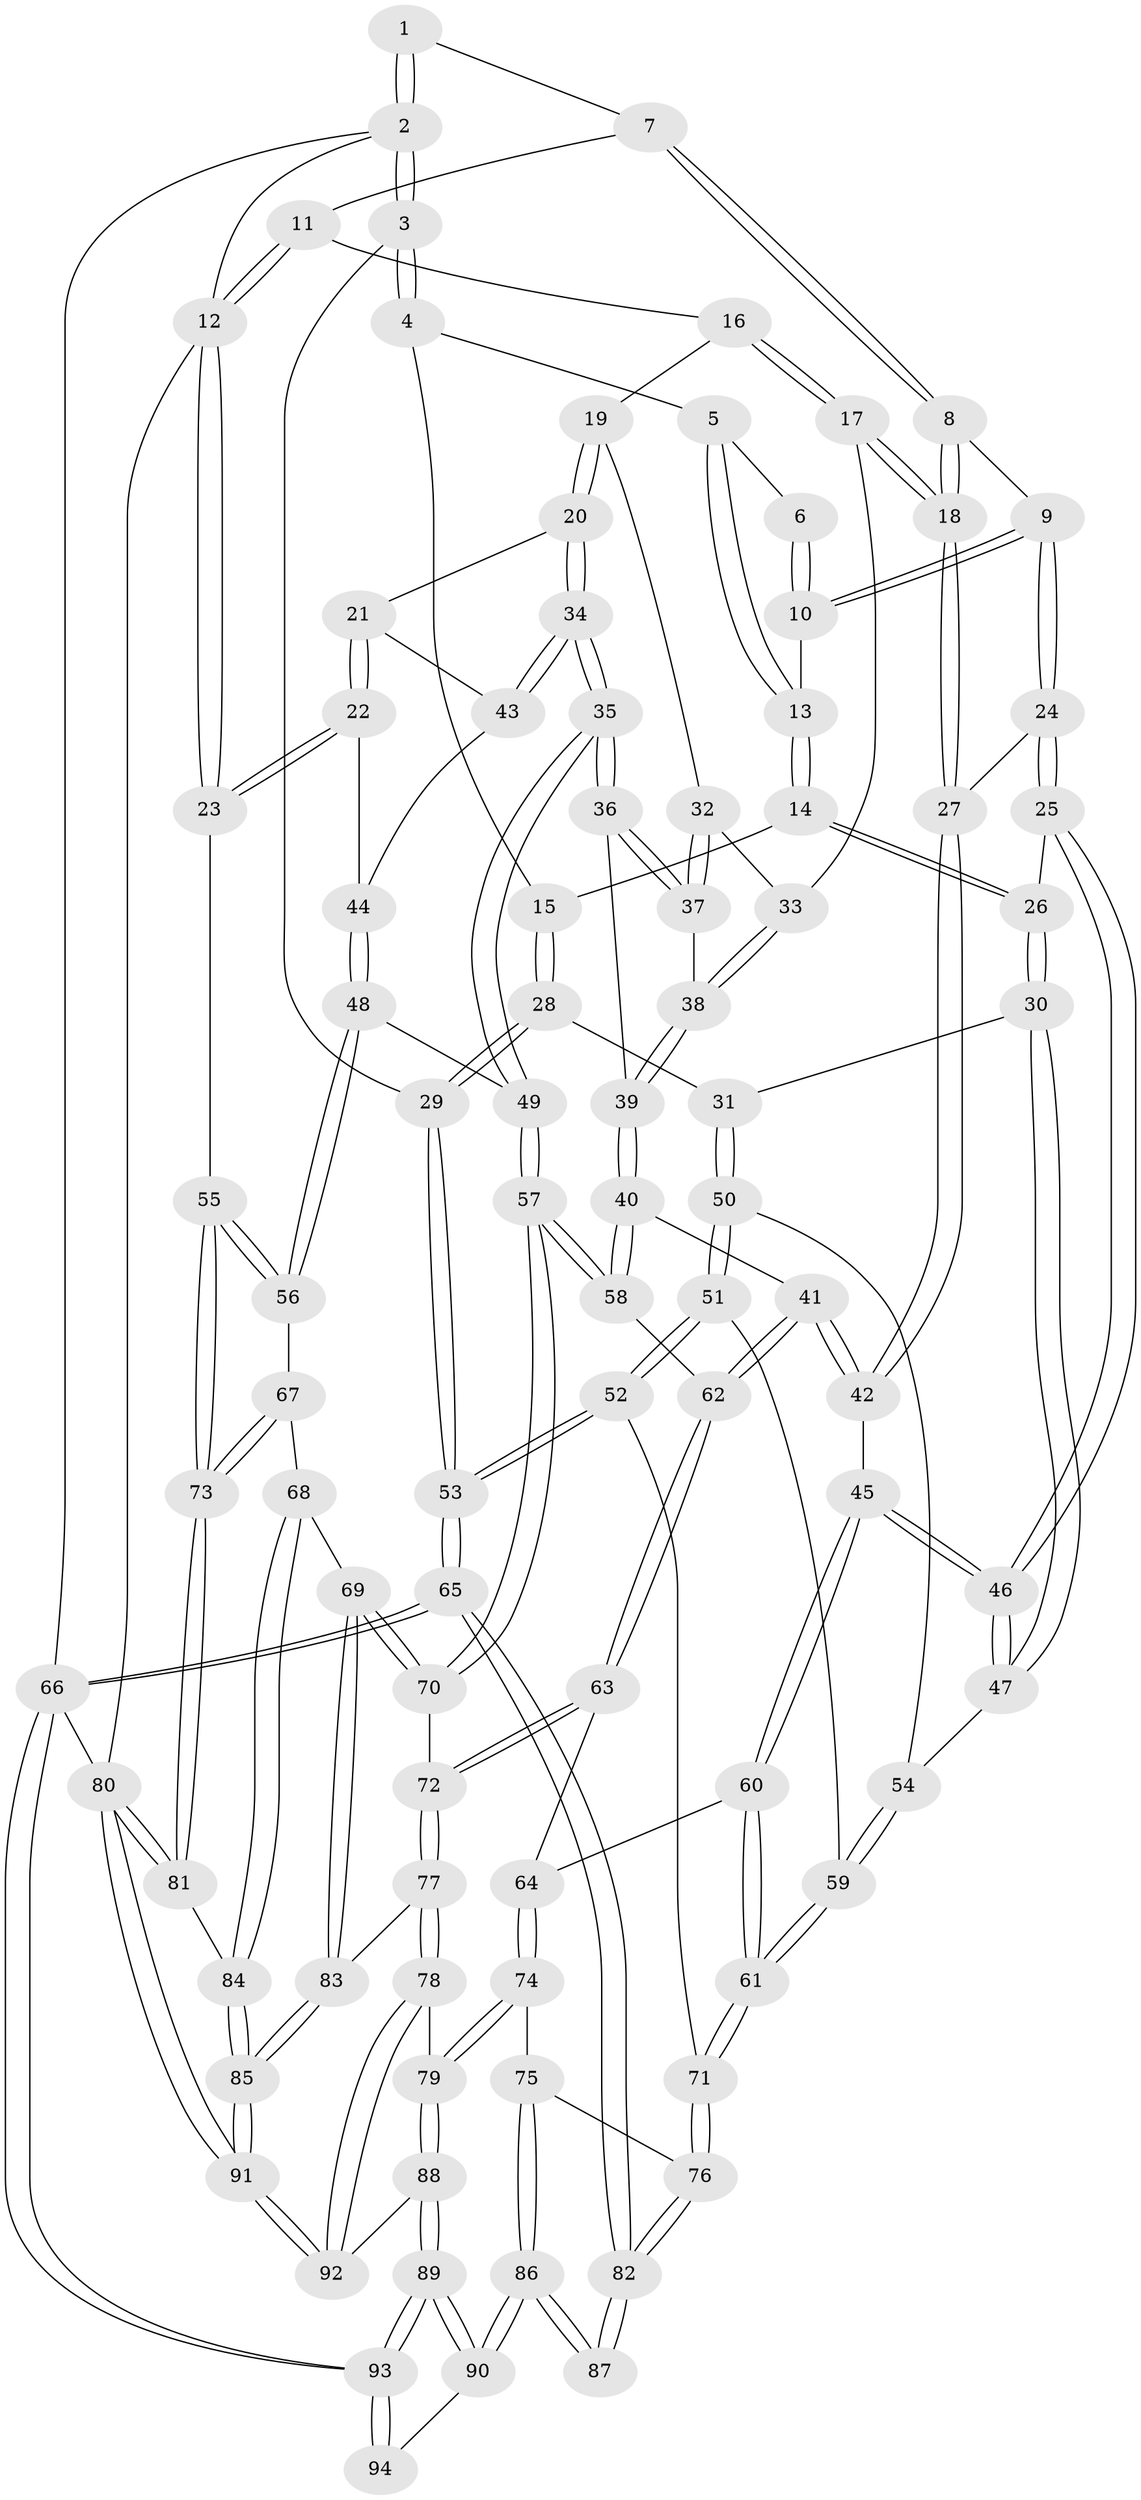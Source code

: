 // Generated by graph-tools (version 1.1) at 2025/59/03/09/25 04:59:50]
// undirected, 94 vertices, 232 edges
graph export_dot {
graph [start="1"]
  node [color=gray90,style=filled];
  1 [pos="+0.22882960887634457+0"];
  2 [pos="+0+0"];
  3 [pos="+0+0"];
  4 [pos="+0.07790177752449322+0.07995722833274048"];
  5 [pos="+0.09679355821476884+0.07818419982448237"];
  6 [pos="+0.1765240967373357+0"];
  7 [pos="+0.3739752288892602+0"];
  8 [pos="+0.3208765394416144+0.11245560586821837"];
  9 [pos="+0.2769861268692246+0.1361230524834074"];
  10 [pos="+0.2190171877625155+0.12045237481216324"];
  11 [pos="+0.6617652719954089+0"];
  12 [pos="+1+0"];
  13 [pos="+0.16639790199501764+0.13245334124616187"];
  14 [pos="+0.13704094166818087+0.19348745982096074"];
  15 [pos="+0.07827804612111139+0.195682957763733"];
  16 [pos="+0.6657710734200984+0"];
  17 [pos="+0.5267389147883923+0.14530074603469226"];
  18 [pos="+0.4342325013530749+0.18384771738653272"];
  19 [pos="+0.7880633284069712+0.10094373846278204"];
  20 [pos="+0.855292044470863+0.16101748674484953"];
  21 [pos="+0.9672093162007868+0.1809507328764031"];
  22 [pos="+1+0.1966128485662578"];
  23 [pos="+1+0.17790402557442714"];
  24 [pos="+0.25059766103655234+0.27819960357433193"];
  25 [pos="+0.23636532119189735+0.29519333894787353"];
  26 [pos="+0.1839751145474859+0.2888859291484478"];
  27 [pos="+0.4127498366322056+0.2608712737062483"];
  28 [pos="+0+0.2609002735073335"];
  29 [pos="+0+0.2151348759818348"];
  30 [pos="+0.10535909771402921+0.32809551800466374"];
  31 [pos="+0.0795615237876988+0.33622874612848996"];
  32 [pos="+0.6952722131164781+0.21828725862544135"];
  33 [pos="+0.5605546256260503+0.20195909517682378"];
  34 [pos="+0.7928117349440749+0.3532159859603185"];
  35 [pos="+0.7862222634644354+0.3631463913848968"];
  36 [pos="+0.6875329866586474+0.3208702441051224"];
  37 [pos="+0.6881959688785554+0.2606310492721243"];
  38 [pos="+0.5666962874139797+0.23251184806180458"];
  39 [pos="+0.5771895766188335+0.3536606291900914"];
  40 [pos="+0.5242140508314954+0.42273462046874083"];
  41 [pos="+0.496942308049476+0.4216663193482608"];
  42 [pos="+0.4566505756766662+0.40423057580120797"];
  43 [pos="+0.8901281081092014+0.33622955974676666"];
  44 [pos="+0.9650972254280128+0.35682426666926864"];
  45 [pos="+0.29835561488289564+0.43933968963791886"];
  46 [pos="+0.2876370415545794+0.42804205090250136"];
  47 [pos="+0.19692858185312634+0.429295478682318"];
  48 [pos="+0.8985932771550567+0.4935499714007162"];
  49 [pos="+0.8052081487189418+0.47084335003701416"];
  50 [pos="+0.08151332812608028+0.40146662031937347"];
  51 [pos="+0.060311742604589644+0.44509828663622913"];
  52 [pos="+0+0.5488218006886295"];
  53 [pos="+0+0.5476763007250265"];
  54 [pos="+0.15734945676759554+0.4405851484676154"];
  55 [pos="+1+0.5617785479881866"];
  56 [pos="+0.941288234185238+0.5277128468295375"];
  57 [pos="+0.6706677843210797+0.5763402596330396"];
  58 [pos="+0.6518374469243554+0.5619653029912517"];
  59 [pos="+0.12403719140078531+0.5450230665835081"];
  60 [pos="+0.2728087649426968+0.5396293802261473"];
  61 [pos="+0.1418003422933921+0.6170313587956694"];
  62 [pos="+0.40873959428282686+0.6262368387267714"];
  63 [pos="+0.3958623329436184+0.6414032278056516"];
  64 [pos="+0.3910793272478335+0.6424746504150618"];
  65 [pos="+0+1"];
  66 [pos="+0+1"];
  67 [pos="+0.8918522099385962+0.6665067283994716"];
  68 [pos="+0.8242865016719428+0.7355935364662959"];
  69 [pos="+0.7073848919863812+0.7256116271094945"];
  70 [pos="+0.676148157525792+0.6670299255128226"];
  71 [pos="+0.13215193008471324+0.6321918092315809"];
  72 [pos="+0.5016799850018523+0.705209061559807"];
  73 [pos="+1+0.7768600488904347"];
  74 [pos="+0.3041888743786745+0.7974828070103057"];
  75 [pos="+0.24932661558240868+0.8004967081423368"];
  76 [pos="+0.1456847817367591+0.7079516543560955"];
  77 [pos="+0.46558362030289224+0.8333213280546272"];
  78 [pos="+0.43564047695816077+0.8596815568827093"];
  79 [pos="+0.3716989757774778+0.845781508461026"];
  80 [pos="+1+1"];
  81 [pos="+1+0.9299380416993499"];
  82 [pos="+0+0.8478937778393283"];
  83 [pos="+0.6825144408650093+0.8032348025240652"];
  84 [pos="+0.9025733570534907+0.8053468789992904"];
  85 [pos="+0.6970626270887468+1"];
  86 [pos="+0.22766754235256134+0.8441996730255987"];
  87 [pos="+0.1286909017862858+0.8928159428743243"];
  88 [pos="+0.27155479771312074+1"];
  89 [pos="+0.21977609957504077+1"];
  90 [pos="+0.22332163623670964+0.9685930151738686"];
  91 [pos="+0.6950675055771931+1"];
  92 [pos="+0.6181375771536723+1"];
  93 [pos="+0.007222246499740843+1"];
  94 [pos="+0.12203536138923705+0.9238092495601063"];
  1 -- 2;
  1 -- 2;
  1 -- 7;
  2 -- 3;
  2 -- 3;
  2 -- 12;
  2 -- 66;
  3 -- 4;
  3 -- 4;
  3 -- 29;
  4 -- 5;
  4 -- 15;
  5 -- 6;
  5 -- 13;
  5 -- 13;
  6 -- 10;
  6 -- 10;
  7 -- 8;
  7 -- 8;
  7 -- 11;
  8 -- 9;
  8 -- 18;
  8 -- 18;
  9 -- 10;
  9 -- 10;
  9 -- 24;
  9 -- 24;
  10 -- 13;
  11 -- 12;
  11 -- 12;
  11 -- 16;
  12 -- 23;
  12 -- 23;
  12 -- 80;
  13 -- 14;
  13 -- 14;
  14 -- 15;
  14 -- 26;
  14 -- 26;
  15 -- 28;
  15 -- 28;
  16 -- 17;
  16 -- 17;
  16 -- 19;
  17 -- 18;
  17 -- 18;
  17 -- 33;
  18 -- 27;
  18 -- 27;
  19 -- 20;
  19 -- 20;
  19 -- 32;
  20 -- 21;
  20 -- 34;
  20 -- 34;
  21 -- 22;
  21 -- 22;
  21 -- 43;
  22 -- 23;
  22 -- 23;
  22 -- 44;
  23 -- 55;
  24 -- 25;
  24 -- 25;
  24 -- 27;
  25 -- 26;
  25 -- 46;
  25 -- 46;
  26 -- 30;
  26 -- 30;
  27 -- 42;
  27 -- 42;
  28 -- 29;
  28 -- 29;
  28 -- 31;
  29 -- 53;
  29 -- 53;
  30 -- 31;
  30 -- 47;
  30 -- 47;
  31 -- 50;
  31 -- 50;
  32 -- 33;
  32 -- 37;
  32 -- 37;
  33 -- 38;
  33 -- 38;
  34 -- 35;
  34 -- 35;
  34 -- 43;
  34 -- 43;
  35 -- 36;
  35 -- 36;
  35 -- 49;
  35 -- 49;
  36 -- 37;
  36 -- 37;
  36 -- 39;
  37 -- 38;
  38 -- 39;
  38 -- 39;
  39 -- 40;
  39 -- 40;
  40 -- 41;
  40 -- 58;
  40 -- 58;
  41 -- 42;
  41 -- 42;
  41 -- 62;
  41 -- 62;
  42 -- 45;
  43 -- 44;
  44 -- 48;
  44 -- 48;
  45 -- 46;
  45 -- 46;
  45 -- 60;
  45 -- 60;
  46 -- 47;
  46 -- 47;
  47 -- 54;
  48 -- 49;
  48 -- 56;
  48 -- 56;
  49 -- 57;
  49 -- 57;
  50 -- 51;
  50 -- 51;
  50 -- 54;
  51 -- 52;
  51 -- 52;
  51 -- 59;
  52 -- 53;
  52 -- 53;
  52 -- 71;
  53 -- 65;
  53 -- 65;
  54 -- 59;
  54 -- 59;
  55 -- 56;
  55 -- 56;
  55 -- 73;
  55 -- 73;
  56 -- 67;
  57 -- 58;
  57 -- 58;
  57 -- 70;
  57 -- 70;
  58 -- 62;
  59 -- 61;
  59 -- 61;
  60 -- 61;
  60 -- 61;
  60 -- 64;
  61 -- 71;
  61 -- 71;
  62 -- 63;
  62 -- 63;
  63 -- 64;
  63 -- 72;
  63 -- 72;
  64 -- 74;
  64 -- 74;
  65 -- 66;
  65 -- 66;
  65 -- 82;
  65 -- 82;
  66 -- 93;
  66 -- 93;
  66 -- 80;
  67 -- 68;
  67 -- 73;
  67 -- 73;
  68 -- 69;
  68 -- 84;
  68 -- 84;
  69 -- 70;
  69 -- 70;
  69 -- 83;
  69 -- 83;
  70 -- 72;
  71 -- 76;
  71 -- 76;
  72 -- 77;
  72 -- 77;
  73 -- 81;
  73 -- 81;
  74 -- 75;
  74 -- 79;
  74 -- 79;
  75 -- 76;
  75 -- 86;
  75 -- 86;
  76 -- 82;
  76 -- 82;
  77 -- 78;
  77 -- 78;
  77 -- 83;
  78 -- 79;
  78 -- 92;
  78 -- 92;
  79 -- 88;
  79 -- 88;
  80 -- 81;
  80 -- 81;
  80 -- 91;
  80 -- 91;
  81 -- 84;
  82 -- 87;
  82 -- 87;
  83 -- 85;
  83 -- 85;
  84 -- 85;
  84 -- 85;
  85 -- 91;
  85 -- 91;
  86 -- 87;
  86 -- 87;
  86 -- 90;
  86 -- 90;
  88 -- 89;
  88 -- 89;
  88 -- 92;
  89 -- 90;
  89 -- 90;
  89 -- 93;
  89 -- 93;
  90 -- 94;
  91 -- 92;
  91 -- 92;
  93 -- 94;
  93 -- 94;
}
